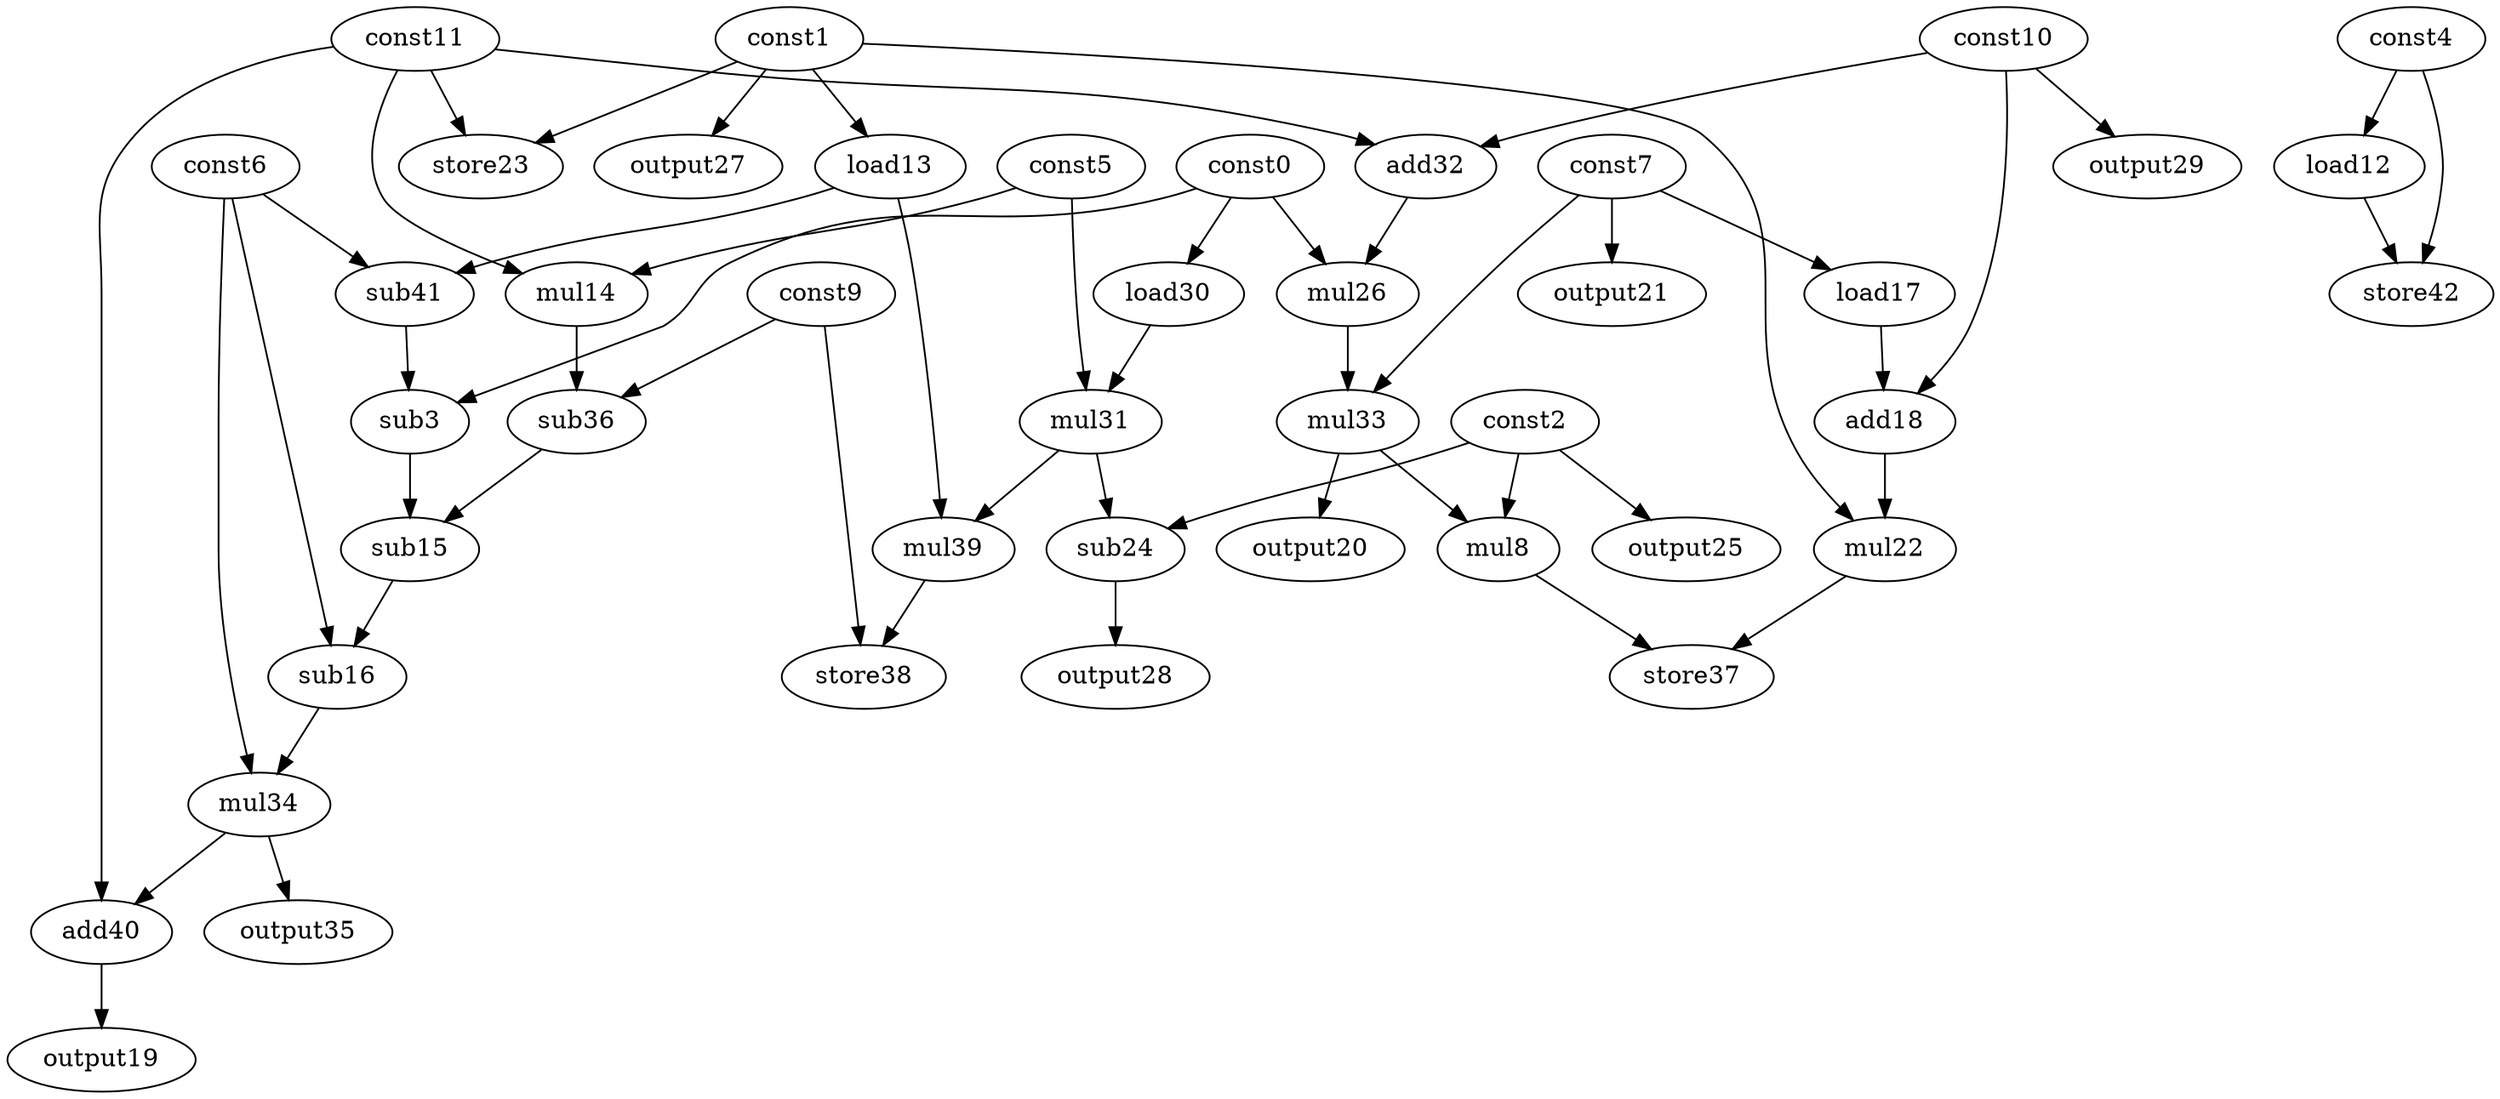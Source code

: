 digraph G { 
const0[opcode=const]; 
const1[opcode=const]; 
const2[opcode=const]; 
sub3[opcode=sub]; 
const4[opcode=const]; 
const5[opcode=const]; 
const6[opcode=const]; 
const7[opcode=const]; 
mul8[opcode=mul]; 
const9[opcode=const]; 
const10[opcode=const]; 
const11[opcode=const]; 
load12[opcode=load]; 
load13[opcode=load]; 
mul14[opcode=mul]; 
sub15[opcode=sub]; 
sub16[opcode=sub]; 
load17[opcode=load]; 
add18[opcode=add]; 
output19[opcode=output]; 
output20[opcode=output]; 
output21[opcode=output]; 
mul22[opcode=mul]; 
store23[opcode=store]; 
sub24[opcode=sub]; 
output25[opcode=output]; 
mul26[opcode=mul]; 
output27[opcode=output]; 
output28[opcode=output]; 
output29[opcode=output]; 
load30[opcode=load]; 
mul31[opcode=mul]; 
add32[opcode=add]; 
mul33[opcode=mul]; 
mul34[opcode=mul]; 
output35[opcode=output]; 
sub36[opcode=sub]; 
store37[opcode=store]; 
store38[opcode=store]; 
mul39[opcode=mul]; 
add40[opcode=add]; 
sub41[opcode=sub]; 
store42[opcode=store]; 
const4->load12[operand=0];
const1->load13[operand=0];
const11->mul14[operand=0];
const5->mul14[operand=1];
const7->load17[operand=0];
const7->output21[operand=0];
const1->store23[operand=0];
const11->store23[operand=1];
const2->output25[operand=0];
const1->output27[operand=0];
const10->output29[operand=0];
const0->load30[operand=0];
const10->add32[operand=0];
const11->add32[operand=1];
load17->add18[operand=0];
const10->add18[operand=1];
add32->mul26[operand=0];
const0->mul26[operand=1];
const5->mul31[operand=0];
load30->mul31[operand=1];
const9->sub36[operand=0];
mul14->sub36[operand=1];
load13->sub41[operand=0];
const6->sub41[operand=1];
const4->store42[operand=0];
load12->store42[operand=1];
const0->sub3[operand=0];
sub41->sub3[operand=1];
const1->mul22[operand=0];
add18->mul22[operand=1];
const2->sub24[operand=0];
mul31->sub24[operand=1];
mul26->mul33[operand=0];
const7->mul33[operand=1];
load13->mul39[operand=0];
mul31->mul39[operand=1];
mul33->mul8[operand=0];
const2->mul8[operand=1];
sub3->sub15[operand=0];
sub36->sub15[operand=1];
mul33->output20[operand=0];
sub24->output28[operand=0];
const9->store38[operand=0];
mul39->store38[operand=1];
const6->sub16[operand=0];
sub15->sub16[operand=1];
mul8->store37[operand=0];
mul22->store37[operand=1];
sub16->mul34[operand=0];
const6->mul34[operand=1];
mul34->output35[operand=0];
mul34->add40[operand=0];
const11->add40[operand=1];
add40->output19[operand=0];
}
